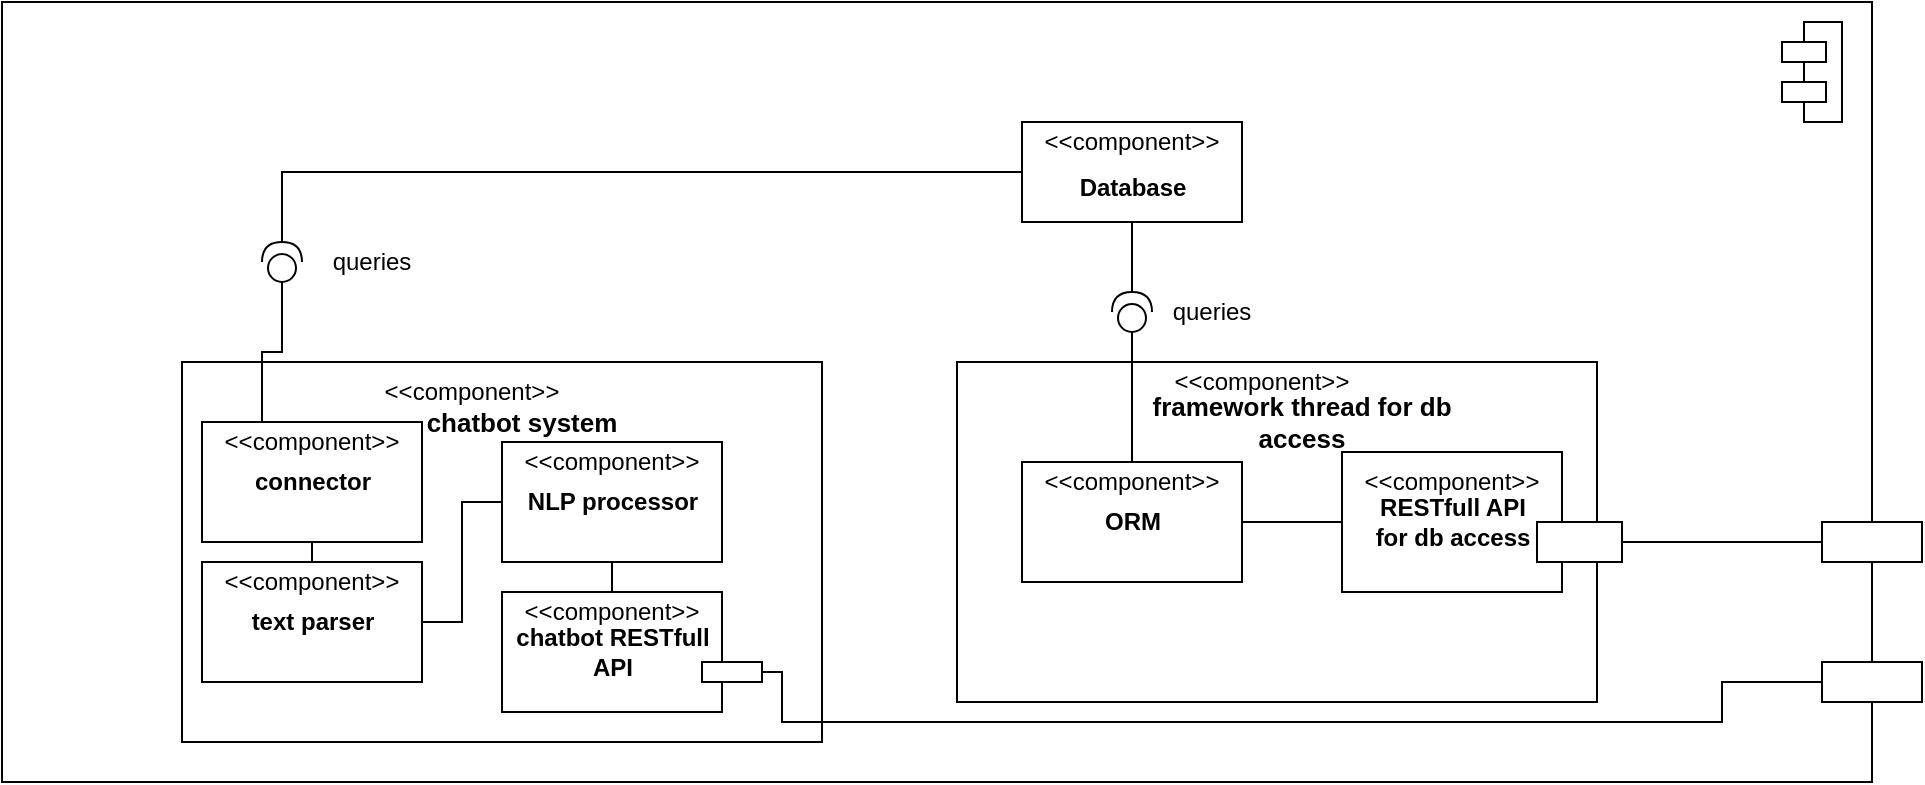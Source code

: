 <mxfile version="14.2.7" type="device"><diagram id="XmuZ0eQ8KbgL4SX5-y7p" name="Page-1"><mxGraphModel dx="2032" dy="696" grid="1" gridSize="10" guides="1" tooltips="1" connect="1" arrows="1" fold="1" page="1" pageScale="1" pageWidth="850" pageHeight="1100" math="0" shadow="0"><root><mxCell id="0"/><mxCell id="1" parent="0"/><mxCell id="tXYDlXrQayCgTtMrvXTX-5" value="" style="rounded=0;whiteSpace=wrap;html=1;" vertex="1" parent="1"><mxGeometry x="-150" y="160" width="935" height="390" as="geometry"/></mxCell><mxCell id="tXYDlXrQayCgTtMrvXTX-2" value="" style="shape=module;align=left;spacingLeft=20;align=center;verticalAlign=top;jettyWidth=22;jettyHeight=10;" vertex="1" parent="1"><mxGeometry x="740" y="170" width="30" height="50" as="geometry"/></mxCell><mxCell id="tXYDlXrQayCgTtMrvXTX-13" style="edgeStyle=orthogonalEdgeStyle;rounded=0;orthogonalLoop=1;jettySize=auto;html=1;exitX=0.5;exitY=1;exitDx=0;exitDy=0;entryX=1;entryY=0.5;entryDx=0;entryDy=0;entryPerimeter=0;endArrow=none;endFill=0;" edge="1" parent="1" source="tXYDlXrQayCgTtMrvXTX-3" target="tXYDlXrQayCgTtMrvXTX-12"><mxGeometry relative="1" as="geometry"/></mxCell><mxCell id="tXYDlXrQayCgTtMrvXTX-34" style="edgeStyle=orthogonalEdgeStyle;rounded=0;orthogonalLoop=1;jettySize=auto;html=1;exitX=0;exitY=0.5;exitDx=0;exitDy=0;entryX=1;entryY=0.5;entryDx=0;entryDy=0;entryPerimeter=0;endArrow=none;endFill=0;" edge="1" parent="1" source="tXYDlXrQayCgTtMrvXTX-3" target="tXYDlXrQayCgTtMrvXTX-33"><mxGeometry relative="1" as="geometry"/></mxCell><mxCell id="tXYDlXrQayCgTtMrvXTX-3" value="&lt;br&gt;&lt;b&gt;Database&lt;/b&gt;" style="html=1;movable=1;resizable=1;rotatable=1;deletable=1;editable=1;connectable=1;" vertex="1" parent="1"><mxGeometry x="360" y="220" width="110" height="50" as="geometry"/></mxCell><mxCell id="tXYDlXrQayCgTtMrvXTX-6" value="&amp;lt;&amp;lt;component&amp;gt;&amp;gt;" style="text;html=1;strokeColor=none;fillColor=none;align=center;verticalAlign=middle;whiteSpace=wrap;rounded=0;movable=1;resizable=1;rotatable=1;deletable=1;editable=1;connectable=1;" vertex="1" parent="1"><mxGeometry x="360" y="220" width="110" height="20" as="geometry"/></mxCell><mxCell id="tXYDlXrQayCgTtMrvXTX-12" value="" style="shape=providedRequiredInterface;html=1;verticalLabelPosition=bottom;rotation=-90;" vertex="1" parent="1"><mxGeometry x="405" y="305" width="20" height="20" as="geometry"/></mxCell><mxCell id="tXYDlXrQayCgTtMrvXTX-18" value="queries" style="text;html=1;strokeColor=none;fillColor=none;align=center;verticalAlign=middle;whiteSpace=wrap;rounded=0;movable=1;resizable=1;rotatable=1;deletable=1;editable=1;connectable=1;" vertex="1" parent="1"><mxGeometry x="420" y="305" width="70" height="20" as="geometry"/></mxCell><mxCell id="tXYDlXrQayCgTtMrvXTX-19" value="" style="rounded=0;whiteSpace=wrap;html=1;" vertex="1" parent="1"><mxGeometry x="327.5" y="340" width="320" height="170" as="geometry"/></mxCell><mxCell id="tXYDlXrQayCgTtMrvXTX-7" value="&lt;b&gt;ORM&lt;/b&gt;" style="html=1;movable=1;resizable=1;rotatable=1;deletable=1;editable=1;connectable=1;" vertex="1" parent="1"><mxGeometry x="360" y="390" width="110" height="60" as="geometry"/></mxCell><mxCell id="tXYDlXrQayCgTtMrvXTX-8" value="&amp;lt;&amp;lt;component&amp;gt;&amp;gt;" style="text;html=1;strokeColor=none;fillColor=none;align=center;verticalAlign=middle;whiteSpace=wrap;rounded=0;movable=1;resizable=1;rotatable=1;deletable=1;editable=1;connectable=1;" vertex="1" parent="1"><mxGeometry x="360" y="390" width="110" height="20" as="geometry"/></mxCell><mxCell id="tXYDlXrQayCgTtMrvXTX-15" value="&lt;b&gt;RESTfull API &lt;br&gt;for db access&lt;/b&gt;" style="html=1;movable=1;resizable=1;rotatable=1;deletable=1;editable=1;connectable=1;" vertex="1" parent="1"><mxGeometry x="520" y="385" width="110" height="70" as="geometry"/></mxCell><mxCell id="tXYDlXrQayCgTtMrvXTX-16" style="edgeStyle=orthogonalEdgeStyle;rounded=0;orthogonalLoop=1;jettySize=auto;html=1;exitX=1;exitY=0.5;exitDx=0;exitDy=0;entryX=0;entryY=0.5;entryDx=0;entryDy=0;endArrow=none;endFill=0;" edge="1" parent="1" source="tXYDlXrQayCgTtMrvXTX-7" target="tXYDlXrQayCgTtMrvXTX-15"><mxGeometry relative="1" as="geometry"/></mxCell><mxCell id="tXYDlXrQayCgTtMrvXTX-14" style="edgeStyle=orthogonalEdgeStyle;rounded=0;orthogonalLoop=1;jettySize=auto;html=1;exitX=0;exitY=0.5;exitDx=0;exitDy=0;exitPerimeter=0;entryX=0.5;entryY=0;entryDx=0;entryDy=0;endArrow=none;endFill=0;" edge="1" parent="1" source="tXYDlXrQayCgTtMrvXTX-12" target="tXYDlXrQayCgTtMrvXTX-8"><mxGeometry relative="1" as="geometry"/></mxCell><mxCell id="tXYDlXrQayCgTtMrvXTX-20" value="&amp;lt;&amp;lt;component&amp;gt;&amp;gt;" style="text;html=1;strokeColor=none;fillColor=none;align=center;verticalAlign=middle;whiteSpace=wrap;rounded=0;movable=1;resizable=1;rotatable=1;deletable=1;editable=1;connectable=1;" vertex="1" parent="1"><mxGeometry x="425" y="340" width="110" height="20" as="geometry"/></mxCell><mxCell id="tXYDlXrQayCgTtMrvXTX-21" value="&lt;span style=&quot;font-size: 13px&quot;&gt;framework thread for db access&lt;/span&gt;" style="text;html=1;strokeColor=none;fillColor=none;align=center;verticalAlign=middle;whiteSpace=wrap;rounded=0;fontStyle=1" vertex="1" parent="1"><mxGeometry x="410" y="355" width="180" height="30" as="geometry"/></mxCell><mxCell id="tXYDlXrQayCgTtMrvXTX-22" value="&amp;lt;&amp;lt;component&amp;gt;&amp;gt;" style="text;html=1;strokeColor=none;fillColor=none;align=center;verticalAlign=middle;whiteSpace=wrap;rounded=0;movable=1;resizable=1;rotatable=1;deletable=1;editable=1;connectable=1;" vertex="1" parent="1"><mxGeometry x="520" y="390" width="110" height="20" as="geometry"/></mxCell><mxCell id="tXYDlXrQayCgTtMrvXTX-26" style="edgeStyle=orthogonalEdgeStyle;rounded=0;orthogonalLoop=1;jettySize=auto;html=1;exitX=1;exitY=0.5;exitDx=0;exitDy=0;entryX=0;entryY=0.5;entryDx=0;entryDy=0;endArrow=none;endFill=0;" edge="1" parent="1" source="tXYDlXrQayCgTtMrvXTX-23" target="tXYDlXrQayCgTtMrvXTX-25"><mxGeometry relative="1" as="geometry"/></mxCell><mxCell id="tXYDlXrQayCgTtMrvXTX-23" value="" style="rounded=0;whiteSpace=wrap;html=1;" vertex="1" parent="1"><mxGeometry x="617.5" y="420" width="42.5" height="20" as="geometry"/></mxCell><mxCell id="tXYDlXrQayCgTtMrvXTX-25" value="" style="rounded=0;whiteSpace=wrap;html=1;" vertex="1" parent="1"><mxGeometry x="760" y="420" width="50" height="20" as="geometry"/></mxCell><mxCell id="tXYDlXrQayCgTtMrvXTX-27" value="" style="rounded=0;whiteSpace=wrap;html=1;" vertex="1" parent="1"><mxGeometry x="-60" y="340" width="320" height="190" as="geometry"/></mxCell><mxCell id="tXYDlXrQayCgTtMrvXTX-29" value="&amp;lt;&amp;lt;component&amp;gt;&amp;gt;" style="text;html=1;strokeColor=none;fillColor=none;align=center;verticalAlign=middle;whiteSpace=wrap;rounded=0;movable=1;resizable=1;rotatable=1;deletable=1;editable=1;connectable=1;" vertex="1" parent="1"><mxGeometry x="30" y="345" width="110" height="20" as="geometry"/></mxCell><mxCell id="tXYDlXrQayCgTtMrvXTX-41" style="edgeStyle=orthogonalEdgeStyle;rounded=0;orthogonalLoop=1;jettySize=auto;html=1;exitX=1;exitY=0.5;exitDx=0;exitDy=0;entryX=0;entryY=0.5;entryDx=0;entryDy=0;endArrow=none;endFill=0;" edge="1" parent="1" source="tXYDlXrQayCgTtMrvXTX-30" target="tXYDlXrQayCgTtMrvXTX-40"><mxGeometry relative="1" as="geometry"/></mxCell><mxCell id="tXYDlXrQayCgTtMrvXTX-30" value="&lt;b&gt;text parser&lt;/b&gt;" style="html=1;movable=1;resizable=1;rotatable=1;deletable=1;editable=1;connectable=1;" vertex="1" parent="1"><mxGeometry x="-50" y="440" width="110" height="60" as="geometry"/></mxCell><mxCell id="tXYDlXrQayCgTtMrvXTX-31" value="&amp;lt;&amp;lt;component&amp;gt;&amp;gt;" style="text;html=1;strokeColor=none;fillColor=none;align=center;verticalAlign=middle;whiteSpace=wrap;rounded=0;movable=1;resizable=1;rotatable=1;deletable=1;editable=1;connectable=1;" vertex="1" parent="1"><mxGeometry x="-45" y="440" width="100" height="20" as="geometry"/></mxCell><mxCell id="tXYDlXrQayCgTtMrvXTX-38" style="edgeStyle=orthogonalEdgeStyle;rounded=0;orthogonalLoop=1;jettySize=auto;html=1;exitX=0;exitY=0.5;exitDx=0;exitDy=0;exitPerimeter=0;entryX=0.25;entryY=0;entryDx=0;entryDy=0;endArrow=none;endFill=0;" edge="1" parent="1" source="tXYDlXrQayCgTtMrvXTX-33" target="tXYDlXrQayCgTtMrvXTX-37"><mxGeometry relative="1" as="geometry"/></mxCell><mxCell id="tXYDlXrQayCgTtMrvXTX-33" value="" style="shape=providedRequiredInterface;html=1;verticalLabelPosition=bottom;rotation=-90;" vertex="1" parent="1"><mxGeometry x="-20" y="280" width="20" height="20" as="geometry"/></mxCell><mxCell id="tXYDlXrQayCgTtMrvXTX-35" value="queries" style="text;html=1;strokeColor=none;fillColor=none;align=center;verticalAlign=middle;whiteSpace=wrap;rounded=0;movable=1;resizable=1;rotatable=1;deletable=1;editable=1;connectable=1;" vertex="1" parent="1"><mxGeometry y="280" width="70" height="20" as="geometry"/></mxCell><mxCell id="tXYDlXrQayCgTtMrvXTX-39" style="edgeStyle=orthogonalEdgeStyle;rounded=0;orthogonalLoop=1;jettySize=auto;html=1;exitX=0.5;exitY=1;exitDx=0;exitDy=0;entryX=0.5;entryY=0;entryDx=0;entryDy=0;endArrow=none;endFill=0;" edge="1" parent="1" source="tXYDlXrQayCgTtMrvXTX-36" target="tXYDlXrQayCgTtMrvXTX-31"><mxGeometry relative="1" as="geometry"/></mxCell><mxCell id="tXYDlXrQayCgTtMrvXTX-36" value="&lt;b&gt;connector&lt;/b&gt;" style="html=1;movable=1;resizable=1;rotatable=1;deletable=1;editable=1;connectable=1;" vertex="1" parent="1"><mxGeometry x="-50" y="370" width="110" height="60" as="geometry"/></mxCell><mxCell id="tXYDlXrQayCgTtMrvXTX-28" value="&lt;span style=&quot;font-size: 13px&quot;&gt;chatbot system&lt;/span&gt;" style="text;html=1;strokeColor=none;fillColor=none;align=center;verticalAlign=middle;whiteSpace=wrap;rounded=0;fontStyle=1" vertex="1" parent="1"><mxGeometry x="20" y="355" width="180" height="30" as="geometry"/></mxCell><mxCell id="tXYDlXrQayCgTtMrvXTX-37" value="&amp;lt;&amp;lt;component&amp;gt;&amp;gt;" style="text;html=1;strokeColor=none;fillColor=none;align=center;verticalAlign=middle;whiteSpace=wrap;rounded=0;movable=1;resizable=1;rotatable=1;deletable=1;editable=1;connectable=1;" vertex="1" parent="1"><mxGeometry x="-45" y="370" width="100" height="20" as="geometry"/></mxCell><mxCell id="tXYDlXrQayCgTtMrvXTX-45" style="edgeStyle=orthogonalEdgeStyle;rounded=0;orthogonalLoop=1;jettySize=auto;html=1;exitX=0.5;exitY=1;exitDx=0;exitDy=0;entryX=0.5;entryY=0;entryDx=0;entryDy=0;endArrow=none;endFill=0;" edge="1" parent="1" source="tXYDlXrQayCgTtMrvXTX-40" target="tXYDlXrQayCgTtMrvXTX-44"><mxGeometry relative="1" as="geometry"/></mxCell><mxCell id="tXYDlXrQayCgTtMrvXTX-40" value="&lt;b&gt;NLP processor&lt;/b&gt;" style="html=1;movable=1;resizable=1;rotatable=1;deletable=1;editable=1;connectable=1;" vertex="1" parent="1"><mxGeometry x="100" y="380" width="110" height="60" as="geometry"/></mxCell><mxCell id="tXYDlXrQayCgTtMrvXTX-42" value="&amp;lt;&amp;lt;component&amp;gt;&amp;gt;" style="text;html=1;strokeColor=none;fillColor=none;align=center;verticalAlign=middle;whiteSpace=wrap;rounded=0;movable=1;resizable=1;rotatable=1;deletable=1;editable=1;connectable=1;" vertex="1" parent="1"><mxGeometry x="100" y="380" width="110" height="20" as="geometry"/></mxCell><mxCell id="tXYDlXrQayCgTtMrvXTX-43" value="&lt;b&gt;chatbot RESTfull &lt;br&gt;API&lt;/b&gt;" style="html=1;movable=1;resizable=1;rotatable=1;deletable=1;editable=1;connectable=1;" vertex="1" parent="1"><mxGeometry x="100" y="455" width="110" height="60" as="geometry"/></mxCell><mxCell id="tXYDlXrQayCgTtMrvXTX-44" value="&amp;lt;&amp;lt;component&amp;gt;&amp;gt;" style="text;html=1;strokeColor=none;fillColor=none;align=center;verticalAlign=middle;whiteSpace=wrap;rounded=0;movable=1;resizable=1;rotatable=1;deletable=1;editable=1;connectable=1;" vertex="1" parent="1"><mxGeometry x="100" y="455" width="110" height="20" as="geometry"/></mxCell><mxCell id="tXYDlXrQayCgTtMrvXTX-48" style="edgeStyle=orthogonalEdgeStyle;rounded=0;orthogonalLoop=1;jettySize=auto;html=1;exitX=1;exitY=0.5;exitDx=0;exitDy=0;entryX=0;entryY=0.5;entryDx=0;entryDy=0;endArrow=none;endFill=0;" edge="1" parent="1" source="tXYDlXrQayCgTtMrvXTX-46" target="tXYDlXrQayCgTtMrvXTX-47"><mxGeometry relative="1" as="geometry"><Array as="points"><mxPoint x="240" y="495"/><mxPoint x="240" y="520"/><mxPoint x="710" y="520"/><mxPoint x="710" y="500"/></Array></mxGeometry></mxCell><mxCell id="tXYDlXrQayCgTtMrvXTX-46" value="" style="rounded=0;whiteSpace=wrap;html=1;" vertex="1" parent="1"><mxGeometry x="200" y="490" width="30" height="10" as="geometry"/></mxCell><mxCell id="tXYDlXrQayCgTtMrvXTX-47" value="" style="rounded=0;whiteSpace=wrap;html=1;" vertex="1" parent="1"><mxGeometry x="760" y="490" width="50" height="20" as="geometry"/></mxCell></root></mxGraphModel></diagram></mxfile>